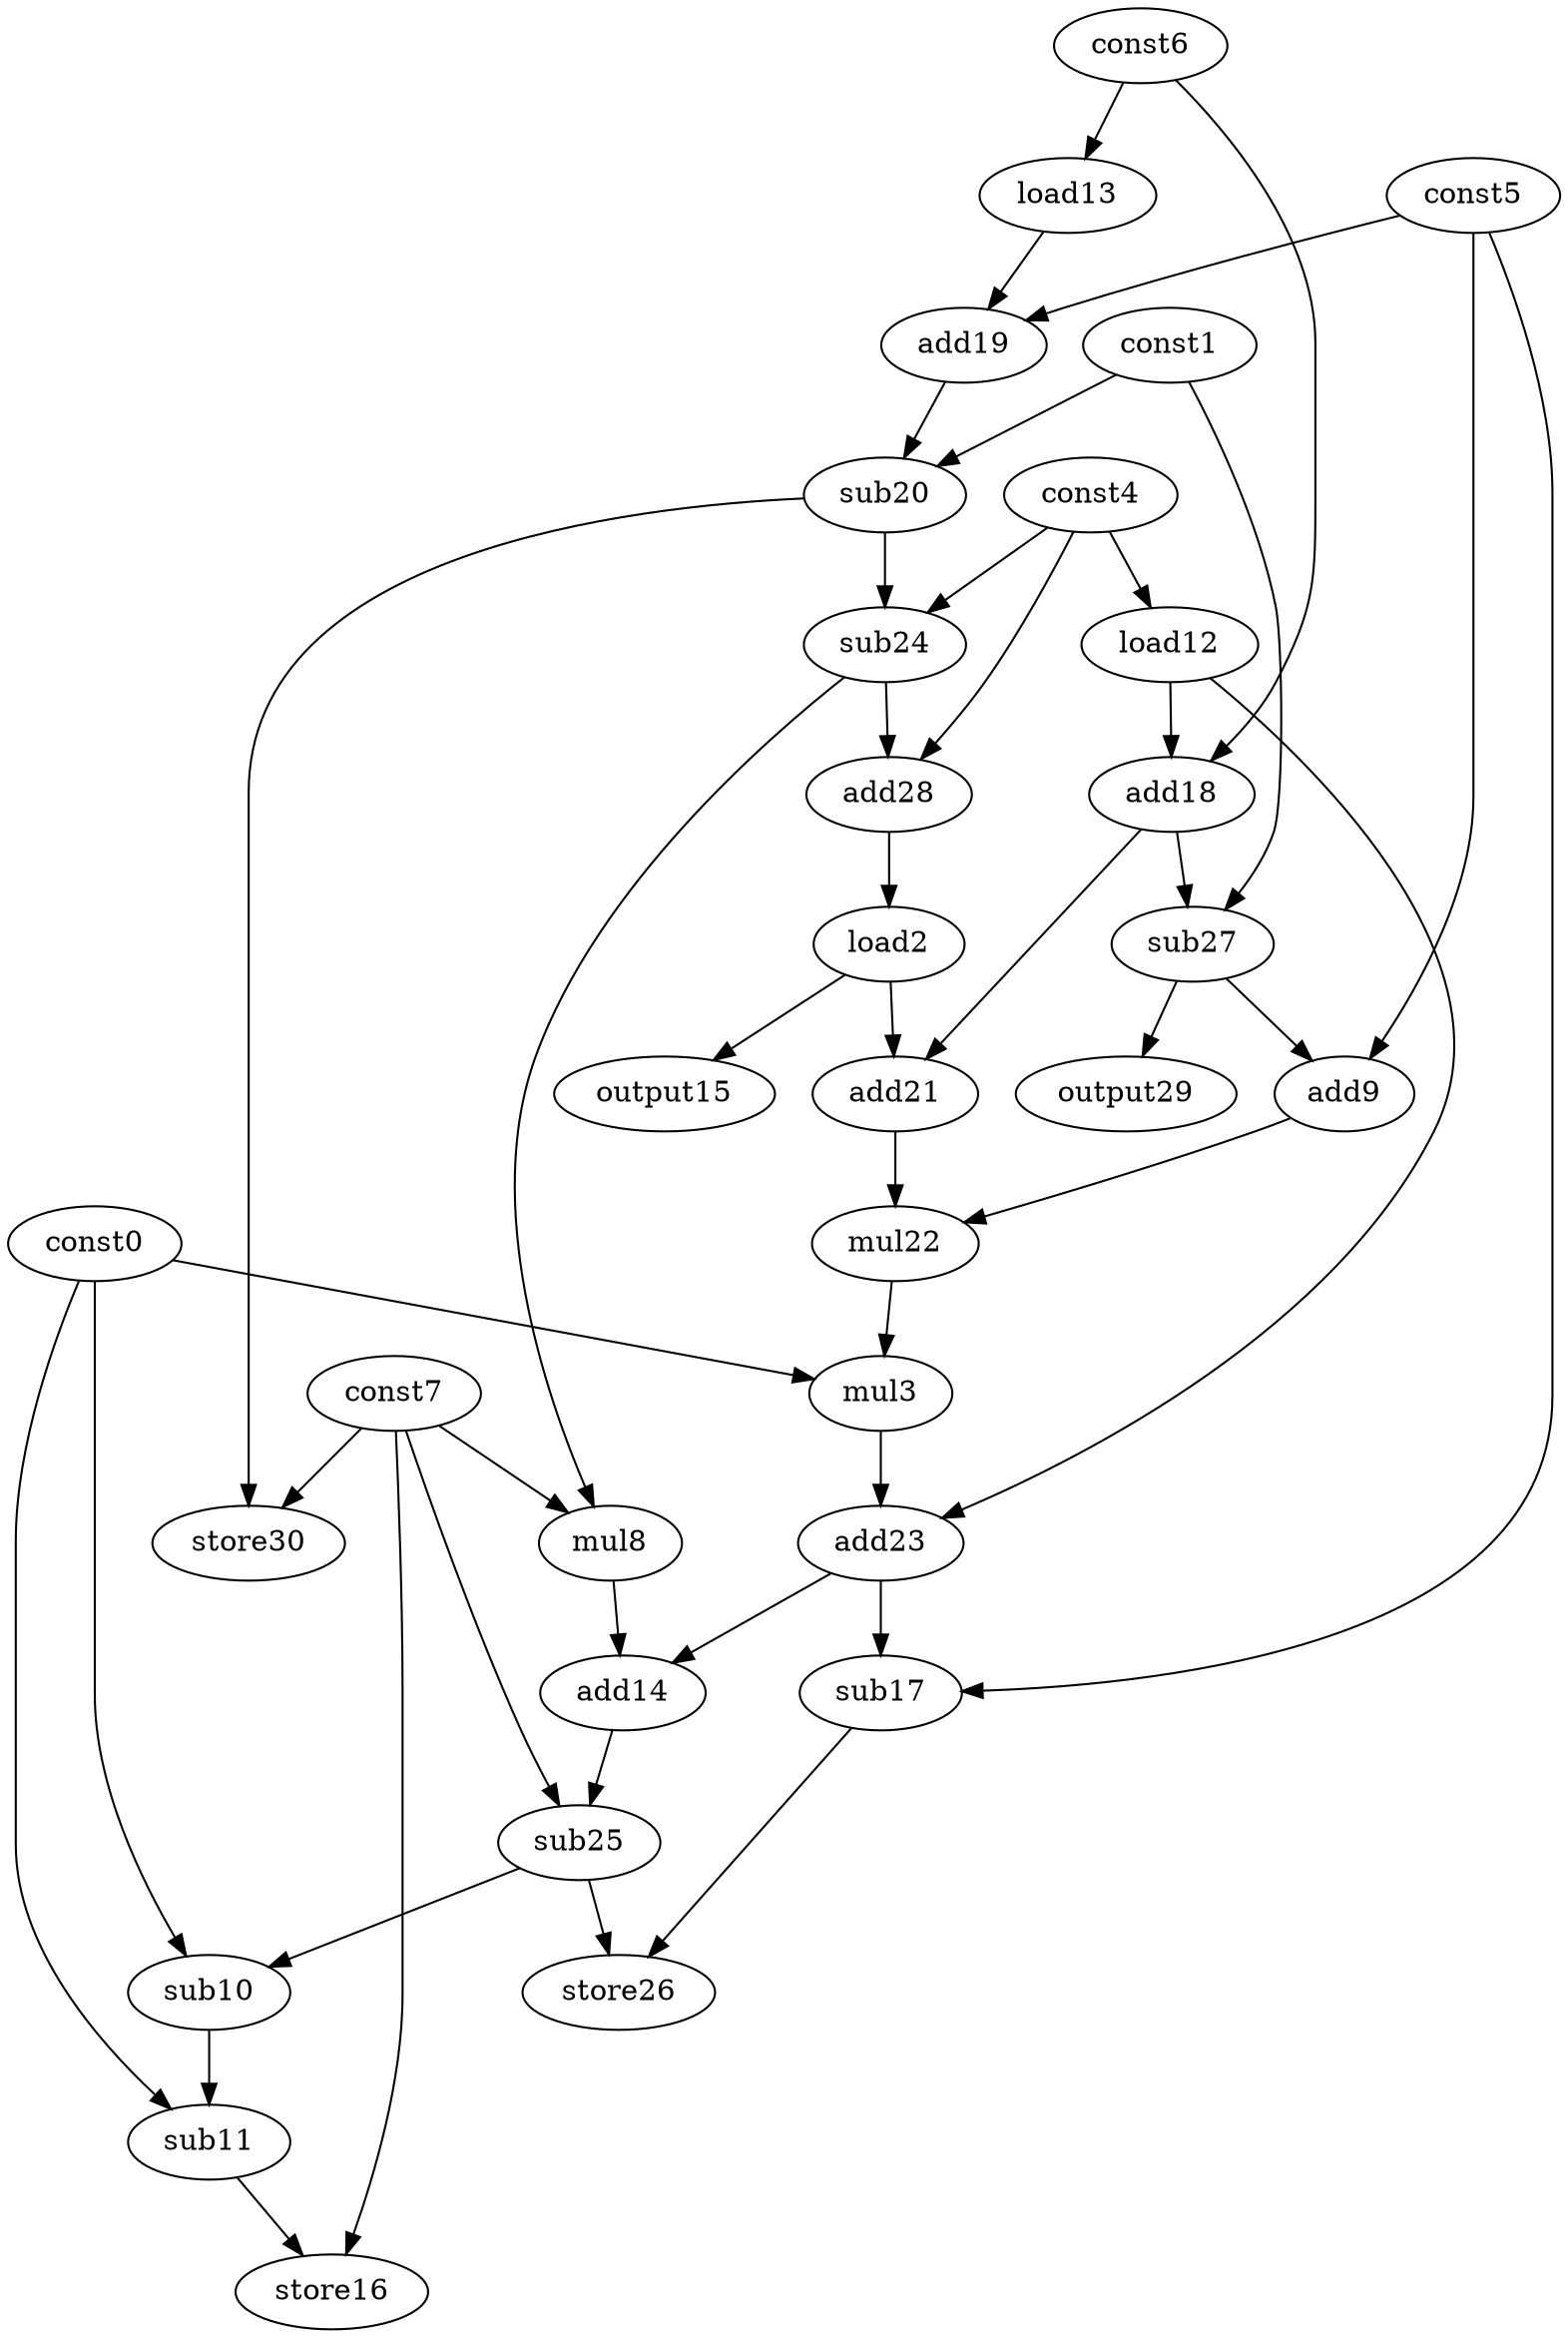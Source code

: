 digraph G { 
const0[opcode=const]; 
const1[opcode=const]; 
load2[opcode=load]; 
mul3[opcode=mul]; 
const4[opcode=const]; 
const5[opcode=const]; 
const6[opcode=const]; 
const7[opcode=const]; 
mul8[opcode=mul]; 
add9[opcode=add]; 
sub10[opcode=sub]; 
sub11[opcode=sub]; 
load12[opcode=load]; 
load13[opcode=load]; 
add14[opcode=add]; 
output15[opcode=output]; 
store16[opcode=store]; 
sub17[opcode=sub]; 
add18[opcode=add]; 
add19[opcode=add]; 
sub20[opcode=sub]; 
add21[opcode=add]; 
mul22[opcode=mul]; 
add23[opcode=add]; 
sub24[opcode=sub]; 
sub25[opcode=sub]; 
store26[opcode=store]; 
sub27[opcode=sub]; 
add28[opcode=add]; 
output29[opcode=output]; 
store30[opcode=store]; 
const4->load12[operand=0];
const6->load13[operand=0];
load12->add18[operand=0];
const6->add18[operand=1];
const5->add19[operand=0];
load13->add19[operand=1];
const1->sub20[operand=0];
add19->sub20[operand=1];
const1->sub27[operand=0];
add18->sub27[operand=1];
sub27->add9[operand=0];
const5->add9[operand=1];
const4->sub24[operand=0];
sub20->sub24[operand=1];
sub27->output29[operand=0];
sub20->store30[operand=0];
const7->store30[operand=1];
sub24->mul8[operand=0];
const7->mul8[operand=1];
sub24->add28[operand=0];
const4->add28[operand=1];
add28->load2[operand=0];
load2->output15[operand=0];
add18->add21[operand=0];
load2->add21[operand=1];
add9->mul22[operand=0];
add21->mul22[operand=1];
const0->mul3[operand=0];
mul22->mul3[operand=1];
mul3->add23[operand=0];
load12->add23[operand=1];
mul8->add14[operand=0];
add23->add14[operand=1];
const5->sub17[operand=0];
add23->sub17[operand=1];
add14->sub25[operand=0];
const7->sub25[operand=1];
const0->sub10[operand=0];
sub25->sub10[operand=1];
sub17->store26[operand=0];
sub25->store26[operand=1];
const0->sub11[operand=0];
sub10->sub11[operand=1];
sub11->store16[operand=0];
const7->store16[operand=1];
}

